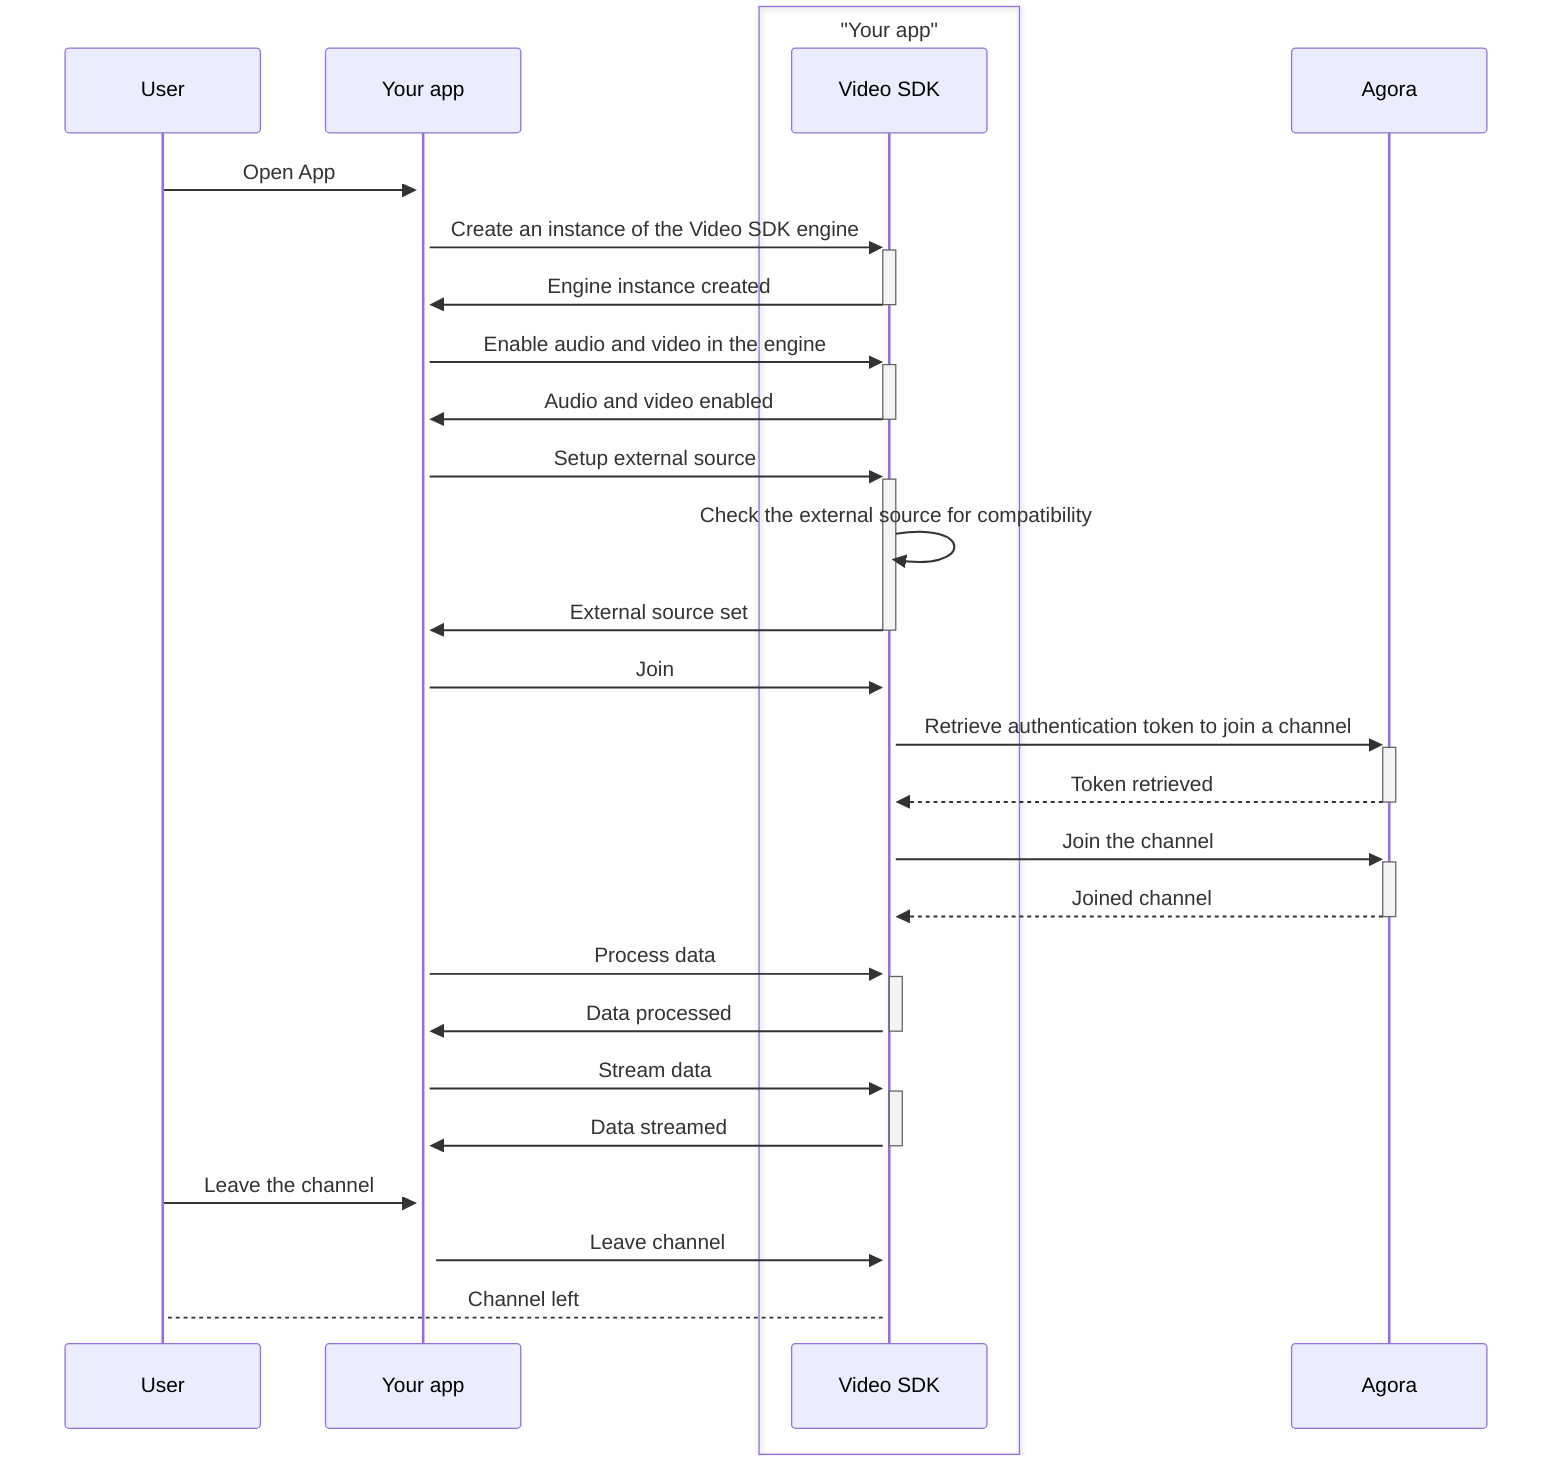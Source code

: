 sequenceDiagram
    participant User
    participant Your_app as Your app
    box "Your app"
    participant Video_SDK as Video SDK
    end
    participant Agora

    User ->>+ Your_app: Open App
    Your_app ->>+ Video_SDK: Create an instance of the Video SDK engine
    Video_SDK ->>- Your_app: Engine instance created
    Your_app ->>+ Video_SDK: Enable audio and video in the engine
    Video_SDK ->>- Your_app: Audio and video enabled
    Your_app ->>+ Video_SDK: Setup external source
    Video_SDK ->> Video_SDK: Check the external source for compatibility
    Video_SDK ->>- Your_app: External source set
    Your_app ->>+ Video_SDK: Join
    Video_SDK ->>+ Agora: Retrieve authentication token to join a channel
    Agora -->>- Video_SDK: Token retrieved
    Video_SDK ->>+ Agora: Join the channel
    Agora -->>- Video_SDK: Joined channel
    Your_app ->>+ Video_SDK: Process data
    Video_SDK ->>- Your_app: Data processed
    Your_app ->>+ Video_SDK: Stream data
    Video_SDK ->>- Your_app: Data streamed
    User ->>+ Your_app: Leave the channel
    Your_app ->>+ Video_SDK: Leave channel
    Video_SDK --> User: Channel left